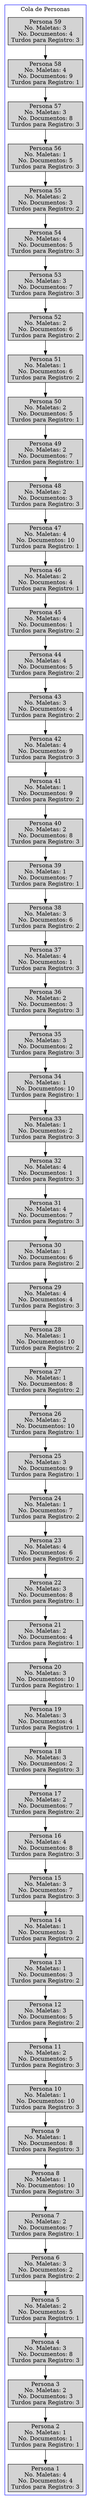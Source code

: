 digraph G {
subgraph cluster_ColaAvionesLlegan {
node [shape=box, style=filled];
label = "Llegada de Aviones";
color = blue;

}

subgraph cluster_ColaPersonas0{
node [shape=box, style=filled];
label = "Cola de Personas";
color = blue;
"Persona 59
No. Maletas: 3
No. Documentos: 4
Turdos para Registro: 3" -> "Persona 58
No. Maletas: 4
No. Documentos: 9
Turdos para Registro: 1""Persona 58
No. Maletas: 4
No. Documentos: 9
Turdos para Registro: 1" -> "Persona 57
No. Maletas: 3
No. Documentos: 8
Turdos para Registro: 3""Persona 57
No. Maletas: 3
No. Documentos: 8
Turdos para Registro: 3" -> "Persona 56
No. Maletas: 1
No. Documentos: 5
Turdos para Registro: 3""Persona 56
No. Maletas: 1
No. Documentos: 5
Turdos para Registro: 3" -> "Persona 55
No. Maletas: 2
No. Documentos: 3
Turdos para Registro: 2""Persona 55
No. Maletas: 2
No. Documentos: 3
Turdos para Registro: 2" -> "Persona 54
No. Maletas: 4
No. Documentos: 5
Turdos para Registro: 3""Persona 54
No. Maletas: 4
No. Documentos: 5
Turdos para Registro: 3" -> "Persona 53
No. Maletas: 3
No. Documentos: 7
Turdos para Registro: 3""Persona 53
No. Maletas: 3
No. Documentos: 7
Turdos para Registro: 3" -> "Persona 52
No. Maletas: 2
No. Documentos: 6
Turdos para Registro: 2""Persona 52
No. Maletas: 2
No. Documentos: 6
Turdos para Registro: 2" -> "Persona 51
No. Maletas: 1
No. Documentos: 6
Turdos para Registro: 2""Persona 51
No. Maletas: 1
No. Documentos: 6
Turdos para Registro: 2" -> "Persona 50
No. Maletas: 2
No. Documentos: 5
Turdos para Registro: 1""Persona 50
No. Maletas: 2
No. Documentos: 5
Turdos para Registro: 1" -> "Persona 49
No. Maletas: 2
No. Documentos: 7
Turdos para Registro: 1""Persona 49
No. Maletas: 2
No. Documentos: 7
Turdos para Registro: 1" -> "Persona 48
No. Maletas: 2
No. Documentos: 3
Turdos para Registro: 3""Persona 48
No. Maletas: 2
No. Documentos: 3
Turdos para Registro: 3" -> "Persona 47
No. Maletas: 4
No. Documentos: 10
Turdos para Registro: 1""Persona 47
No. Maletas: 4
No. Documentos: 10
Turdos para Registro: 1" -> "Persona 46
No. Maletas: 2
No. Documentos: 4
Turdos para Registro: 1""Persona 46
No. Maletas: 2
No. Documentos: 4
Turdos para Registro: 1" -> "Persona 45
No. Maletas: 4
No. Documentos: 1
Turdos para Registro: 2""Persona 45
No. Maletas: 4
No. Documentos: 1
Turdos para Registro: 2" -> "Persona 44
No. Maletas: 4
No. Documentos: 5
Turdos para Registro: 2""Persona 44
No. Maletas: 4
No. Documentos: 5
Turdos para Registro: 2" -> "Persona 43
No. Maletas: 3
No. Documentos: 4
Turdos para Registro: 2""Persona 43
No. Maletas: 3
No. Documentos: 4
Turdos para Registro: 2" -> "Persona 42
No. Maletas: 4
No. Documentos: 9
Turdos para Registro: 3""Persona 42
No. Maletas: 4
No. Documentos: 9
Turdos para Registro: 3" -> "Persona 41
No. Maletas: 1
No. Documentos: 9
Turdos para Registro: 2""Persona 41
No. Maletas: 1
No. Documentos: 9
Turdos para Registro: 2" -> "Persona 40
No. Maletas: 2
No. Documentos: 8
Turdos para Registro: 3""Persona 40
No. Maletas: 2
No. Documentos: 8
Turdos para Registro: 3" -> "Persona 39
No. Maletas: 1
No. Documentos: 7
Turdos para Registro: 1""Persona 39
No. Maletas: 1
No. Documentos: 7
Turdos para Registro: 1" -> "Persona 38
No. Maletas: 3
No. Documentos: 6
Turdos para Registro: 2""Persona 38
No. Maletas: 3
No. Documentos: 6
Turdos para Registro: 2" -> "Persona 37
No. Maletas: 4
No. Documentos: 1
Turdos para Registro: 3""Persona 37
No. Maletas: 4
No. Documentos: 1
Turdos para Registro: 3" -> "Persona 36
No. Maletas: 2
No. Documentos: 3
Turdos para Registro: 3""Persona 36
No. Maletas: 2
No. Documentos: 3
Turdos para Registro: 3" -> "Persona 35
No. Maletas: 3
No. Documentos: 2
Turdos para Registro: 3""Persona 35
No. Maletas: 3
No. Documentos: 2
Turdos para Registro: 3" -> "Persona 34
No. Maletas: 1
No. Documentos: 10
Turdos para Registro: 1""Persona 34
No. Maletas: 1
No. Documentos: 10
Turdos para Registro: 1" -> "Persona 33
No. Maletas: 1
No. Documentos: 2
Turdos para Registro: 3""Persona 33
No. Maletas: 1
No. Documentos: 2
Turdos para Registro: 3" -> "Persona 32
No. Maletas: 4
No. Documentos: 1
Turdos para Registro: 3""Persona 32
No. Maletas: 4
No. Documentos: 1
Turdos para Registro: 3" -> "Persona 31
No. Maletas: 4
No. Documentos: 7
Turdos para Registro: 3""Persona 31
No. Maletas: 4
No. Documentos: 7
Turdos para Registro: 3" -> "Persona 30
No. Maletas: 1
No. Documentos: 6
Turdos para Registro: 2""Persona 30
No. Maletas: 1
No. Documentos: 6
Turdos para Registro: 2" -> "Persona 29
No. Maletas: 4
No. Documentos: 4
Turdos para Registro: 3""Persona 29
No. Maletas: 4
No. Documentos: 4
Turdos para Registro: 3" -> "Persona 28
No. Maletas: 1
No. Documentos: 10
Turdos para Registro: 2""Persona 28
No. Maletas: 1
No. Documentos: 10
Turdos para Registro: 2" -> "Persona 27
No. Maletas: 1
No. Documentos: 8
Turdos para Registro: 2""Persona 27
No. Maletas: 1
No. Documentos: 8
Turdos para Registro: 2" -> "Persona 26
No. Maletas: 2
No. Documentos: 10
Turdos para Registro: 1""Persona 26
No. Maletas: 2
No. Documentos: 10
Turdos para Registro: 1" -> "Persona 25
No. Maletas: 3
No. Documentos: 9
Turdos para Registro: 1""Persona 25
No. Maletas: 3
No. Documentos: 9
Turdos para Registro: 1" -> "Persona 24
No. Maletas: 1
No. Documentos: 7
Turdos para Registro: 2""Persona 24
No. Maletas: 1
No. Documentos: 7
Turdos para Registro: 2" -> "Persona 23
No. Maletas: 4
No. Documentos: 6
Turdos para Registro: 2""Persona 23
No. Maletas: 4
No. Documentos: 6
Turdos para Registro: 2" -> "Persona 22
No. Maletas: 3
No. Documentos: 8
Turdos para Registro: 1""Persona 22
No. Maletas: 3
No. Documentos: 8
Turdos para Registro: 1" -> "Persona 21
No. Maletas: 2
No. Documentos: 4
Turdos para Registro: 1""Persona 21
No. Maletas: 2
No. Documentos: 4
Turdos para Registro: 1" -> "Persona 20
No. Maletas: 3
No. Documentos: 10
Turdos para Registro: 1""Persona 20
No. Maletas: 3
No. Documentos: 10
Turdos para Registro: 1" -> "Persona 19
No. Maletas: 3
No. Documentos: 4
Turdos para Registro: 1""Persona 19
No. Maletas: 3
No. Documentos: 4
Turdos para Registro: 1" -> "Persona 18
No. Maletas: 3
No. Documentos: 2
Turdos para Registro: 3""Persona 18
No. Maletas: 3
No. Documentos: 2
Turdos para Registro: 3" -> "Persona 17
No. Maletas: 2
No. Documentos: 7
Turdos para Registro: 2""Persona 17
No. Maletas: 2
No. Documentos: 7
Turdos para Registro: 2" -> "Persona 16
No. Maletas: 4
No. Documentos: 8
Turdos para Registro: 3""Persona 16
No. Maletas: 4
No. Documentos: 8
Turdos para Registro: 3" -> "Persona 15
No. Maletas: 3
No. Documentos: 7
Turdos para Registro: 3""Persona 15
No. Maletas: 3
No. Documentos: 7
Turdos para Registro: 3" -> "Persona 14
No. Maletas: 1
No. Documentos: 3
Turdos para Registro: 2""Persona 14
No. Maletas: 1
No. Documentos: 3
Turdos para Registro: 2" -> "Persona 13
No. Maletas: 1
No. Documentos: 3
Turdos para Registro: 2""Persona 13
No. Maletas: 1
No. Documentos: 3
Turdos para Registro: 2" -> "Persona 12
No. Maletas: 3
No. Documentos: 5
Turdos para Registro: 2""Persona 12
No. Maletas: 3
No. Documentos: 5
Turdos para Registro: 2" -> "Persona 11
No. Maletas: 2
No. Documentos: 5
Turdos para Registro: 3""Persona 11
No. Maletas: 2
No. Documentos: 5
Turdos para Registro: 3" -> "Persona 10
No. Maletas: 1
No. Documentos: 10
Turdos para Registro: 3""Persona 10
No. Maletas: 1
No. Documentos: 10
Turdos para Registro: 3" -> "Persona 9
No. Maletas: 1
No. Documentos: 8
Turdos para Registro: 3""Persona 9
No. Maletas: 1
No. Documentos: 8
Turdos para Registro: 3" -> "Persona 8
No. Maletas: 1
No. Documentos: 10
Turdos para Registro: 3""Persona 8
No. Maletas: 1
No. Documentos: 10
Turdos para Registro: 3" -> "Persona 7
No. Maletas: 2
No. Documentos: 7
Turdos para Registro: 1""Persona 7
No. Maletas: 2
No. Documentos: 7
Turdos para Registro: 1" -> "Persona 6
No. Maletas: 3
No. Documentos: 2
Turdos para Registro: 2""Persona 6
No. Maletas: 3
No. Documentos: 2
Turdos para Registro: 2" -> "Persona 5
No. Maletas: 2
No. Documentos: 5
Turdos para Registro: 1""Persona 5
No. Maletas: 2
No. Documentos: 5
Turdos para Registro: 1" -> "Persona 4
No. Maletas: 3
No. Documentos: 8
Turdos para Registro: 3""Persona 4
No. Maletas: 3
No. Documentos: 8
Turdos para Registro: 3" -> "Persona 3
No. Maletas: 2
No. Documentos: 3
Turdos para Registro: 3""Persona 3
No. Maletas: 2
No. Documentos: 3
Turdos para Registro: 3" -> "Persona 2
No. Maletas: 1
No. Documentos: 1
Turdos para Registro: 1""Persona 2
No. Maletas: 1
No. Documentos: 1
Turdos para Registro: 1" -> "Persona 1
No. Maletas: 4
No. Documentos: 4
Turdos para Registro: 3""Persona 1
No. Maletas: 4
No. Documentos: 4
Turdos para Registro: 3"
}

subgraph cluster_Escritorios{
node [shape=box, style=filled];
label = "Lista de Escritorios";
color = blue;

}

}
